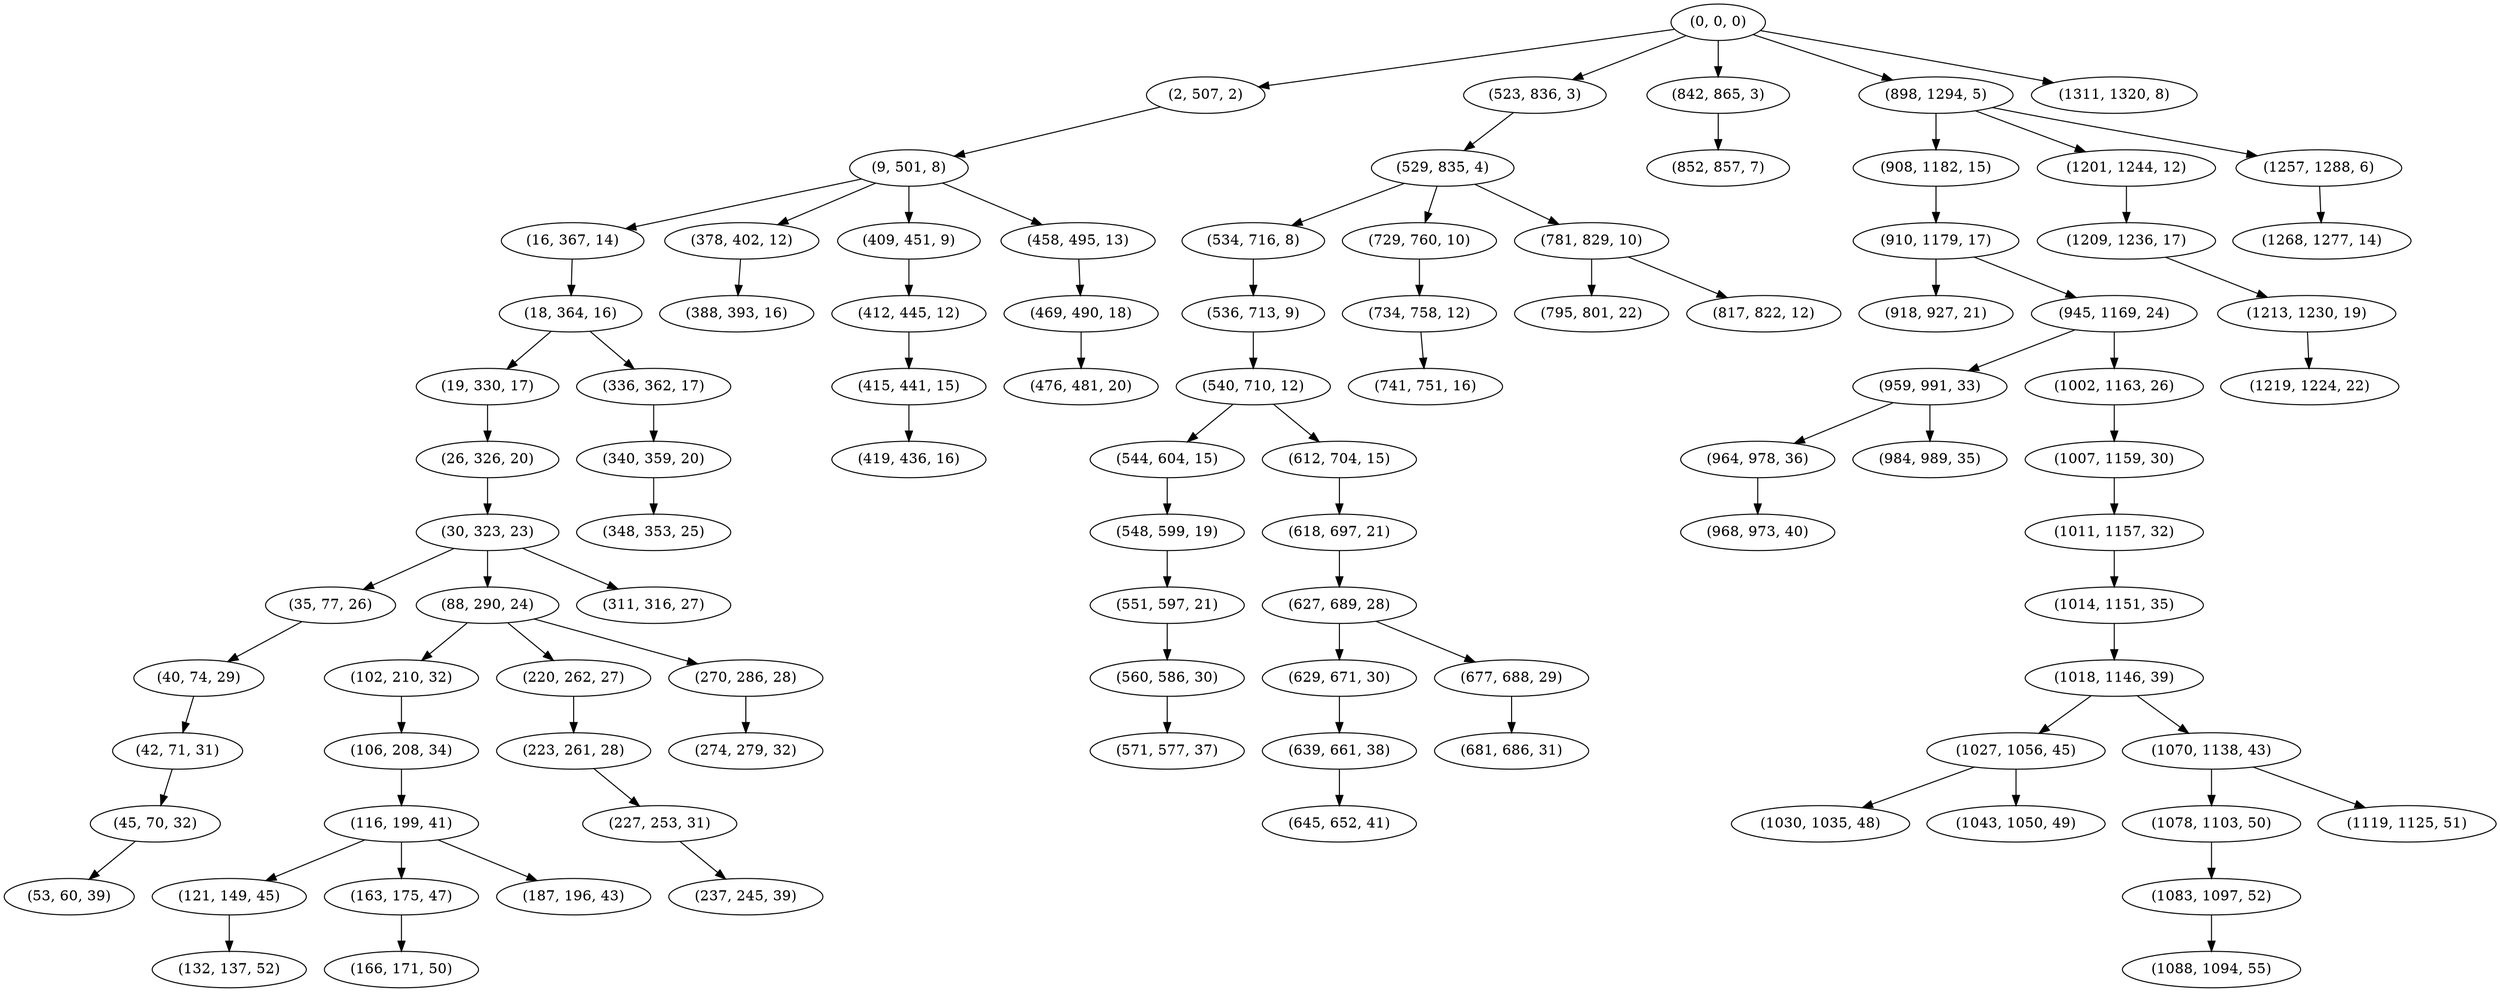 digraph tree {
    "(0, 0, 0)";
    "(2, 507, 2)";
    "(9, 501, 8)";
    "(16, 367, 14)";
    "(18, 364, 16)";
    "(19, 330, 17)";
    "(26, 326, 20)";
    "(30, 323, 23)";
    "(35, 77, 26)";
    "(40, 74, 29)";
    "(42, 71, 31)";
    "(45, 70, 32)";
    "(53, 60, 39)";
    "(88, 290, 24)";
    "(102, 210, 32)";
    "(106, 208, 34)";
    "(116, 199, 41)";
    "(121, 149, 45)";
    "(132, 137, 52)";
    "(163, 175, 47)";
    "(166, 171, 50)";
    "(187, 196, 43)";
    "(220, 262, 27)";
    "(223, 261, 28)";
    "(227, 253, 31)";
    "(237, 245, 39)";
    "(270, 286, 28)";
    "(274, 279, 32)";
    "(311, 316, 27)";
    "(336, 362, 17)";
    "(340, 359, 20)";
    "(348, 353, 25)";
    "(378, 402, 12)";
    "(388, 393, 16)";
    "(409, 451, 9)";
    "(412, 445, 12)";
    "(415, 441, 15)";
    "(419, 436, 16)";
    "(458, 495, 13)";
    "(469, 490, 18)";
    "(476, 481, 20)";
    "(523, 836, 3)";
    "(529, 835, 4)";
    "(534, 716, 8)";
    "(536, 713, 9)";
    "(540, 710, 12)";
    "(544, 604, 15)";
    "(548, 599, 19)";
    "(551, 597, 21)";
    "(560, 586, 30)";
    "(571, 577, 37)";
    "(612, 704, 15)";
    "(618, 697, 21)";
    "(627, 689, 28)";
    "(629, 671, 30)";
    "(639, 661, 38)";
    "(645, 652, 41)";
    "(677, 688, 29)";
    "(681, 686, 31)";
    "(729, 760, 10)";
    "(734, 758, 12)";
    "(741, 751, 16)";
    "(781, 829, 10)";
    "(795, 801, 22)";
    "(817, 822, 12)";
    "(842, 865, 3)";
    "(852, 857, 7)";
    "(898, 1294, 5)";
    "(908, 1182, 15)";
    "(910, 1179, 17)";
    "(918, 927, 21)";
    "(945, 1169, 24)";
    "(959, 991, 33)";
    "(964, 978, 36)";
    "(968, 973, 40)";
    "(984, 989, 35)";
    "(1002, 1163, 26)";
    "(1007, 1159, 30)";
    "(1011, 1157, 32)";
    "(1014, 1151, 35)";
    "(1018, 1146, 39)";
    "(1027, 1056, 45)";
    "(1030, 1035, 48)";
    "(1043, 1050, 49)";
    "(1070, 1138, 43)";
    "(1078, 1103, 50)";
    "(1083, 1097, 52)";
    "(1088, 1094, 55)";
    "(1119, 1125, 51)";
    "(1201, 1244, 12)";
    "(1209, 1236, 17)";
    "(1213, 1230, 19)";
    "(1219, 1224, 22)";
    "(1257, 1288, 6)";
    "(1268, 1277, 14)";
    "(1311, 1320, 8)";
    "(0, 0, 0)" -> "(2, 507, 2)";
    "(0, 0, 0)" -> "(523, 836, 3)";
    "(0, 0, 0)" -> "(842, 865, 3)";
    "(0, 0, 0)" -> "(898, 1294, 5)";
    "(0, 0, 0)" -> "(1311, 1320, 8)";
    "(2, 507, 2)" -> "(9, 501, 8)";
    "(9, 501, 8)" -> "(16, 367, 14)";
    "(9, 501, 8)" -> "(378, 402, 12)";
    "(9, 501, 8)" -> "(409, 451, 9)";
    "(9, 501, 8)" -> "(458, 495, 13)";
    "(16, 367, 14)" -> "(18, 364, 16)";
    "(18, 364, 16)" -> "(19, 330, 17)";
    "(18, 364, 16)" -> "(336, 362, 17)";
    "(19, 330, 17)" -> "(26, 326, 20)";
    "(26, 326, 20)" -> "(30, 323, 23)";
    "(30, 323, 23)" -> "(35, 77, 26)";
    "(30, 323, 23)" -> "(88, 290, 24)";
    "(30, 323, 23)" -> "(311, 316, 27)";
    "(35, 77, 26)" -> "(40, 74, 29)";
    "(40, 74, 29)" -> "(42, 71, 31)";
    "(42, 71, 31)" -> "(45, 70, 32)";
    "(45, 70, 32)" -> "(53, 60, 39)";
    "(88, 290, 24)" -> "(102, 210, 32)";
    "(88, 290, 24)" -> "(220, 262, 27)";
    "(88, 290, 24)" -> "(270, 286, 28)";
    "(102, 210, 32)" -> "(106, 208, 34)";
    "(106, 208, 34)" -> "(116, 199, 41)";
    "(116, 199, 41)" -> "(121, 149, 45)";
    "(116, 199, 41)" -> "(163, 175, 47)";
    "(116, 199, 41)" -> "(187, 196, 43)";
    "(121, 149, 45)" -> "(132, 137, 52)";
    "(163, 175, 47)" -> "(166, 171, 50)";
    "(220, 262, 27)" -> "(223, 261, 28)";
    "(223, 261, 28)" -> "(227, 253, 31)";
    "(227, 253, 31)" -> "(237, 245, 39)";
    "(270, 286, 28)" -> "(274, 279, 32)";
    "(336, 362, 17)" -> "(340, 359, 20)";
    "(340, 359, 20)" -> "(348, 353, 25)";
    "(378, 402, 12)" -> "(388, 393, 16)";
    "(409, 451, 9)" -> "(412, 445, 12)";
    "(412, 445, 12)" -> "(415, 441, 15)";
    "(415, 441, 15)" -> "(419, 436, 16)";
    "(458, 495, 13)" -> "(469, 490, 18)";
    "(469, 490, 18)" -> "(476, 481, 20)";
    "(523, 836, 3)" -> "(529, 835, 4)";
    "(529, 835, 4)" -> "(534, 716, 8)";
    "(529, 835, 4)" -> "(729, 760, 10)";
    "(529, 835, 4)" -> "(781, 829, 10)";
    "(534, 716, 8)" -> "(536, 713, 9)";
    "(536, 713, 9)" -> "(540, 710, 12)";
    "(540, 710, 12)" -> "(544, 604, 15)";
    "(540, 710, 12)" -> "(612, 704, 15)";
    "(544, 604, 15)" -> "(548, 599, 19)";
    "(548, 599, 19)" -> "(551, 597, 21)";
    "(551, 597, 21)" -> "(560, 586, 30)";
    "(560, 586, 30)" -> "(571, 577, 37)";
    "(612, 704, 15)" -> "(618, 697, 21)";
    "(618, 697, 21)" -> "(627, 689, 28)";
    "(627, 689, 28)" -> "(629, 671, 30)";
    "(627, 689, 28)" -> "(677, 688, 29)";
    "(629, 671, 30)" -> "(639, 661, 38)";
    "(639, 661, 38)" -> "(645, 652, 41)";
    "(677, 688, 29)" -> "(681, 686, 31)";
    "(729, 760, 10)" -> "(734, 758, 12)";
    "(734, 758, 12)" -> "(741, 751, 16)";
    "(781, 829, 10)" -> "(795, 801, 22)";
    "(781, 829, 10)" -> "(817, 822, 12)";
    "(842, 865, 3)" -> "(852, 857, 7)";
    "(898, 1294, 5)" -> "(908, 1182, 15)";
    "(898, 1294, 5)" -> "(1201, 1244, 12)";
    "(898, 1294, 5)" -> "(1257, 1288, 6)";
    "(908, 1182, 15)" -> "(910, 1179, 17)";
    "(910, 1179, 17)" -> "(918, 927, 21)";
    "(910, 1179, 17)" -> "(945, 1169, 24)";
    "(945, 1169, 24)" -> "(959, 991, 33)";
    "(945, 1169, 24)" -> "(1002, 1163, 26)";
    "(959, 991, 33)" -> "(964, 978, 36)";
    "(959, 991, 33)" -> "(984, 989, 35)";
    "(964, 978, 36)" -> "(968, 973, 40)";
    "(1002, 1163, 26)" -> "(1007, 1159, 30)";
    "(1007, 1159, 30)" -> "(1011, 1157, 32)";
    "(1011, 1157, 32)" -> "(1014, 1151, 35)";
    "(1014, 1151, 35)" -> "(1018, 1146, 39)";
    "(1018, 1146, 39)" -> "(1027, 1056, 45)";
    "(1018, 1146, 39)" -> "(1070, 1138, 43)";
    "(1027, 1056, 45)" -> "(1030, 1035, 48)";
    "(1027, 1056, 45)" -> "(1043, 1050, 49)";
    "(1070, 1138, 43)" -> "(1078, 1103, 50)";
    "(1070, 1138, 43)" -> "(1119, 1125, 51)";
    "(1078, 1103, 50)" -> "(1083, 1097, 52)";
    "(1083, 1097, 52)" -> "(1088, 1094, 55)";
    "(1201, 1244, 12)" -> "(1209, 1236, 17)";
    "(1209, 1236, 17)" -> "(1213, 1230, 19)";
    "(1213, 1230, 19)" -> "(1219, 1224, 22)";
    "(1257, 1288, 6)" -> "(1268, 1277, 14)";
}
